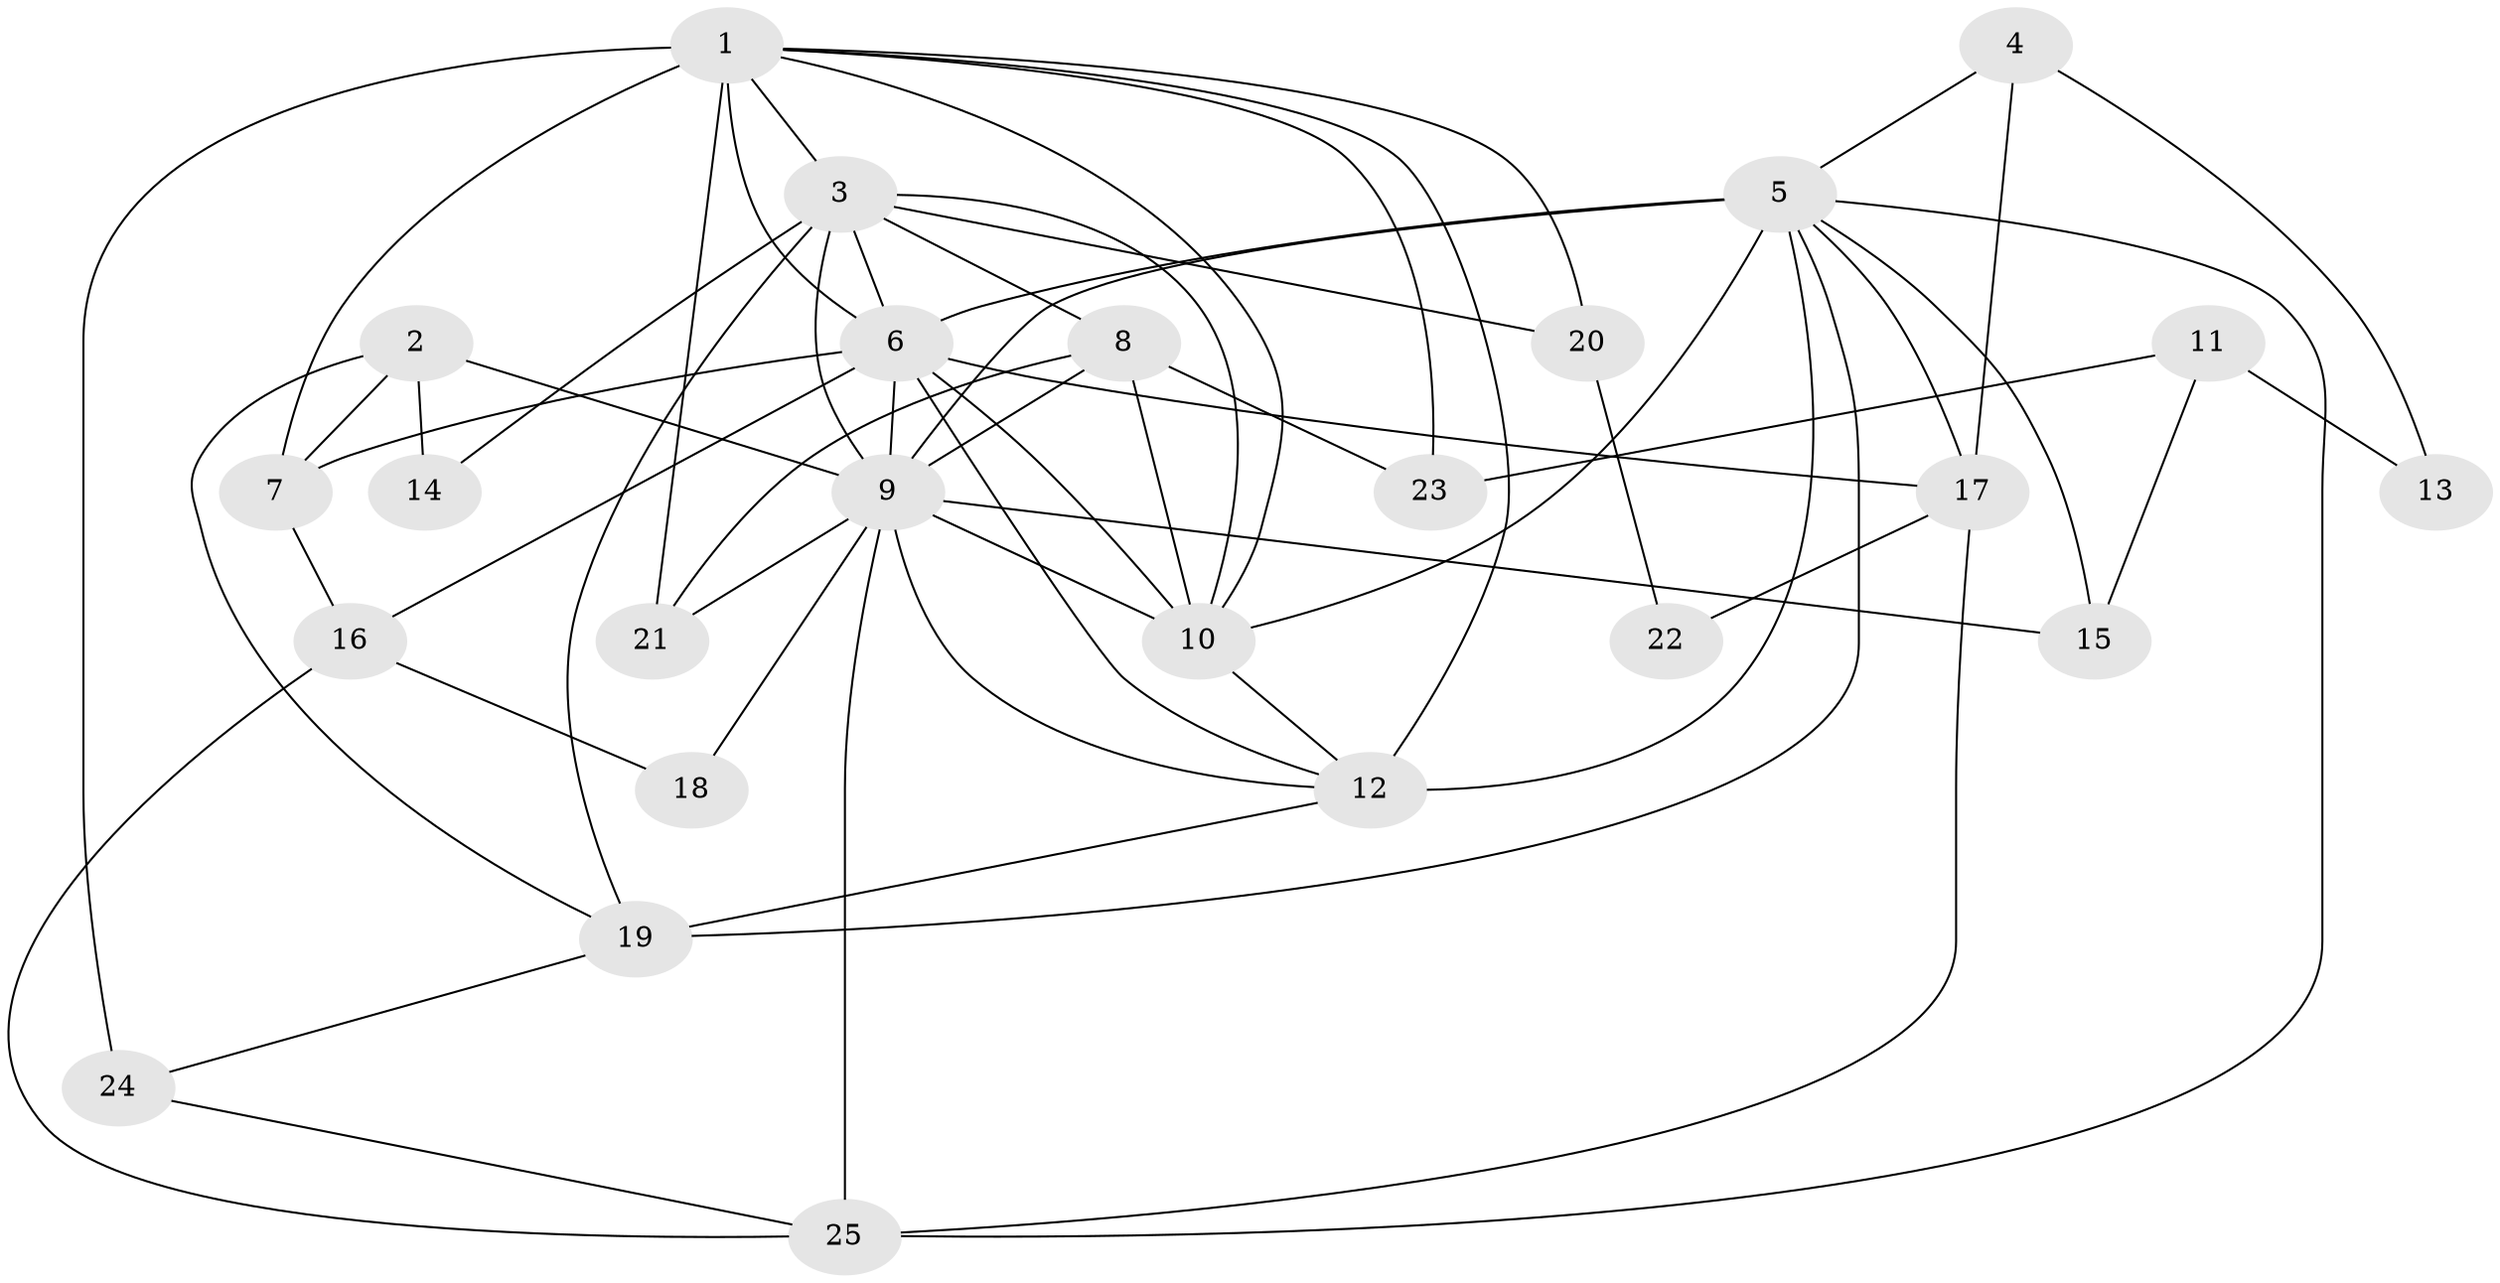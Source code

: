 // original degree distribution, {4: 0.24, 6: 0.14, 3: 0.26, 5: 0.2, 2: 0.14, 7: 0.02}
// Generated by graph-tools (version 1.1) at 2025/36/03/09/25 02:36:18]
// undirected, 25 vertices, 60 edges
graph export_dot {
graph [start="1"]
  node [color=gray90,style=filled];
  1;
  2;
  3;
  4;
  5;
  6;
  7;
  8;
  9;
  10;
  11;
  12;
  13;
  14;
  15;
  16;
  17;
  18;
  19;
  20;
  21;
  22;
  23;
  24;
  25;
  1 -- 3 [weight=2.0];
  1 -- 6 [weight=2.0];
  1 -- 7 [weight=1.0];
  1 -- 10 [weight=1.0];
  1 -- 12 [weight=1.0];
  1 -- 20 [weight=1.0];
  1 -- 21 [weight=1.0];
  1 -- 23 [weight=1.0];
  1 -- 24 [weight=3.0];
  2 -- 7 [weight=1.0];
  2 -- 9 [weight=1.0];
  2 -- 14 [weight=1.0];
  2 -- 19 [weight=1.0];
  3 -- 6 [weight=1.0];
  3 -- 8 [weight=1.0];
  3 -- 9 [weight=3.0];
  3 -- 10 [weight=1.0];
  3 -- 14 [weight=1.0];
  3 -- 19 [weight=1.0];
  3 -- 20 [weight=1.0];
  4 -- 5 [weight=1.0];
  4 -- 13 [weight=1.0];
  4 -- 17 [weight=1.0];
  5 -- 6 [weight=2.0];
  5 -- 9 [weight=1.0];
  5 -- 10 [weight=1.0];
  5 -- 12 [weight=3.0];
  5 -- 15 [weight=1.0];
  5 -- 17 [weight=1.0];
  5 -- 19 [weight=2.0];
  5 -- 25 [weight=1.0];
  6 -- 7 [weight=1.0];
  6 -- 9 [weight=1.0];
  6 -- 10 [weight=1.0];
  6 -- 12 [weight=1.0];
  6 -- 16 [weight=1.0];
  6 -- 17 [weight=1.0];
  7 -- 16 [weight=1.0];
  8 -- 9 [weight=1.0];
  8 -- 10 [weight=1.0];
  8 -- 21 [weight=1.0];
  8 -- 23 [weight=1.0];
  9 -- 10 [weight=2.0];
  9 -- 12 [weight=1.0];
  9 -- 15 [weight=1.0];
  9 -- 18 [weight=1.0];
  9 -- 21 [weight=1.0];
  9 -- 25 [weight=1.0];
  10 -- 12 [weight=1.0];
  11 -- 13 [weight=1.0];
  11 -- 15 [weight=1.0];
  11 -- 23 [weight=1.0];
  12 -- 19 [weight=1.0];
  16 -- 18 [weight=1.0];
  16 -- 25 [weight=1.0];
  17 -- 22 [weight=1.0];
  17 -- 25 [weight=1.0];
  19 -- 24 [weight=1.0];
  20 -- 22 [weight=1.0];
  24 -- 25 [weight=1.0];
}

